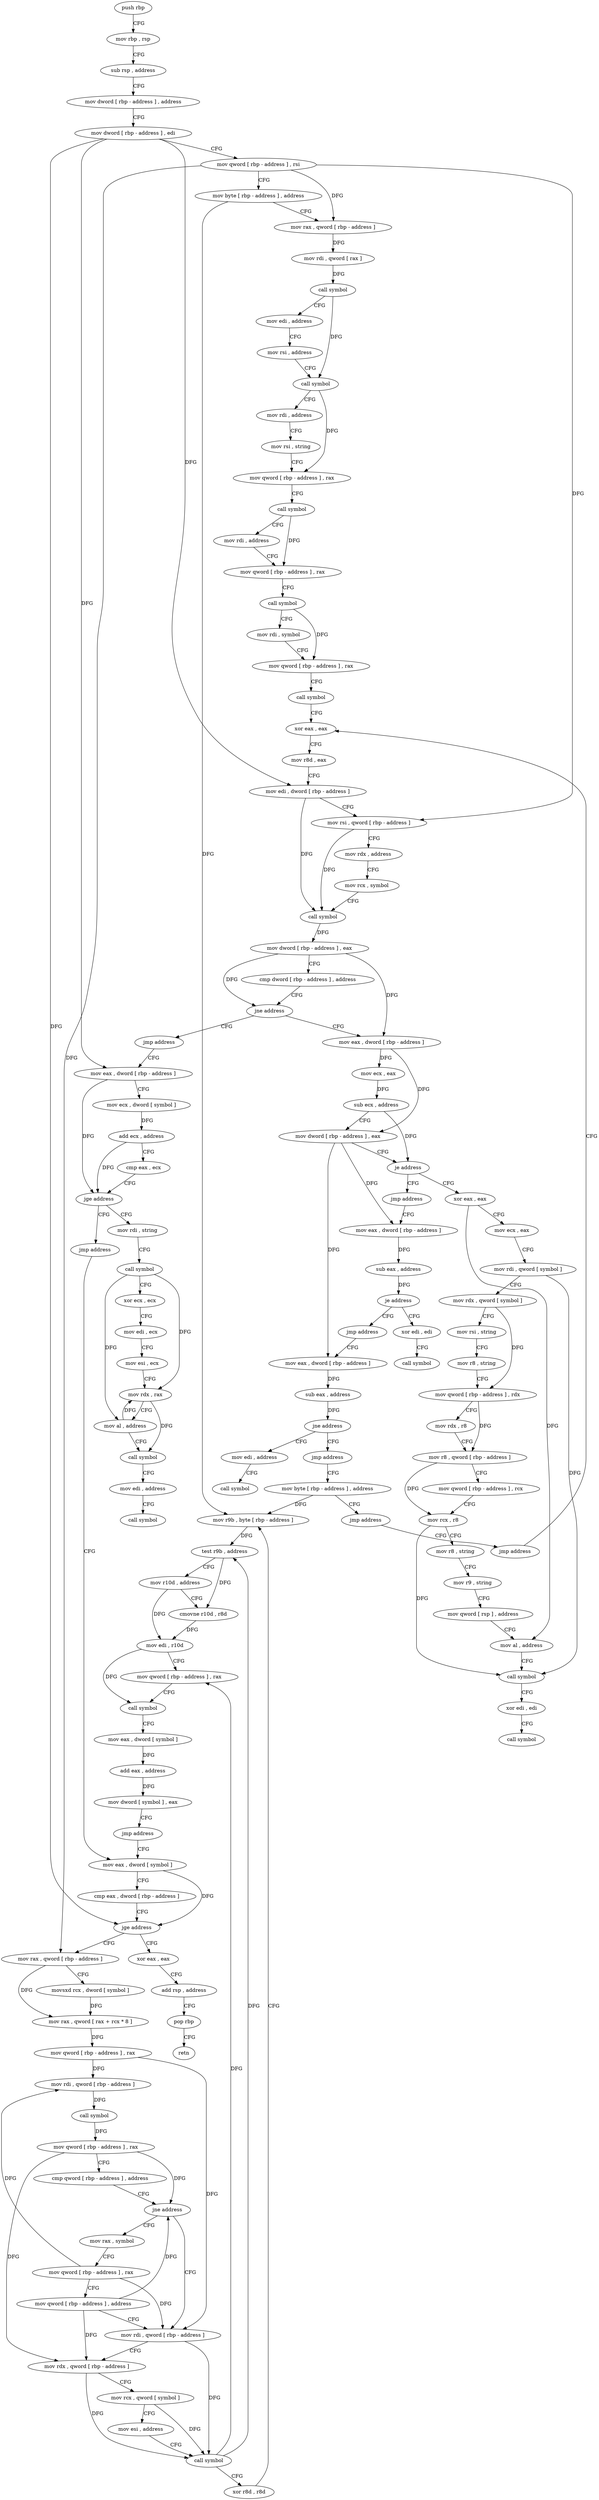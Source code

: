 digraph "func" {
"4200320" [label = "push rbp" ]
"4200321" [label = "mov rbp , rsp" ]
"4200324" [label = "sub rsp , address" ]
"4200328" [label = "mov dword [ rbp - address ] , address" ]
"4200335" [label = "mov dword [ rbp - address ] , edi" ]
"4200338" [label = "mov qword [ rbp - address ] , rsi" ]
"4200342" [label = "mov byte [ rbp - address ] , address" ]
"4200346" [label = "mov rax , qword [ rbp - address ]" ]
"4200350" [label = "mov rdi , qword [ rax ]" ]
"4200353" [label = "call symbol" ]
"4200358" [label = "mov edi , address" ]
"4200363" [label = "mov rsi , address" ]
"4200373" [label = "call symbol" ]
"4200378" [label = "mov rdi , address" ]
"4200388" [label = "mov rsi , string" ]
"4200398" [label = "mov qword [ rbp - address ] , rax" ]
"4200402" [label = "call symbol" ]
"4200407" [label = "mov rdi , address" ]
"4200417" [label = "mov qword [ rbp - address ] , rax" ]
"4200421" [label = "call symbol" ]
"4200426" [label = "mov rdi , symbol" ]
"4200436" [label = "mov qword [ rbp - address ] , rax" ]
"4200440" [label = "call symbol" ]
"4200445" [label = "xor eax , eax" ]
"4200500" [label = "mov eax , dword [ rbp - address ]" ]
"4200503" [label = "mov ecx , eax" ]
"4200505" [label = "sub ecx , address" ]
"4200511" [label = "mov dword [ rbp - address ] , eax" ]
"4200514" [label = "je address" ]
"4200577" [label = "xor eax , eax" ]
"4200520" [label = "jmp address" ]
"4200495" [label = "jmp address" ]
"4200692" [label = "mov eax , dword [ rbp - address ]" ]
"4200579" [label = "mov ecx , eax" ]
"4200581" [label = "mov rdi , qword [ symbol ]" ]
"4200589" [label = "mov rdx , qword [ symbol ]" ]
"4200597" [label = "mov rsi , string" ]
"4200607" [label = "mov r8 , string" ]
"4200617" [label = "mov qword [ rbp - address ] , rdx" ]
"4200621" [label = "mov rdx , r8" ]
"4200624" [label = "mov r8 , qword [ rbp - address ]" ]
"4200628" [label = "mov qword [ rbp - address ] , rcx" ]
"4200632" [label = "mov rcx , r8" ]
"4200635" [label = "mov r8 , string" ]
"4200645" [label = "mov r9 , string" ]
"4200655" [label = "mov qword [ rsp ] , address" ]
"4200663" [label = "mov al , address" ]
"4200665" [label = "call symbol" ]
"4200670" [label = "xor edi , edi" ]
"4200672" [label = "call symbol" ]
"4200525" [label = "mov eax , dword [ rbp - address ]" ]
"4200695" [label = "mov ecx , dword [ symbol ]" ]
"4200702" [label = "add ecx , address" ]
"4200705" [label = "cmp eax , ecx" ]
"4200707" [label = "jge address" ]
"4200754" [label = "jmp address" ]
"4200713" [label = "mov rdi , string" ]
"4200528" [label = "sub eax , address" ]
"4200533" [label = "je address" ]
"4200570" [label = "xor edi , edi" ]
"4200539" [label = "jmp address" ]
"4200759" [label = "mov eax , dword [ symbol ]" ]
"4200723" [label = "call symbol" ]
"4200728" [label = "xor ecx , ecx" ]
"4200730" [label = "mov edi , ecx" ]
"4200732" [label = "mov esi , ecx" ]
"4200734" [label = "mov rdx , rax" ]
"4200737" [label = "mov al , address" ]
"4200739" [label = "call symbol" ]
"4200744" [label = "mov edi , address" ]
"4200749" [label = "call symbol" ]
"4200572" [label = "call symbol" ]
"4200544" [label = "mov eax , dword [ rbp - address ]" ]
"4200766" [label = "cmp eax , dword [ rbp - address ]" ]
"4200769" [label = "jge address" ]
"4200922" [label = "xor eax , eax" ]
"4200775" [label = "mov rax , qword [ rbp - address ]" ]
"4200547" [label = "sub eax , address" ]
"4200550" [label = "jne address" ]
"4200677" [label = "mov edi , address" ]
"4200556" [label = "jmp address" ]
"4200924" [label = "add rsp , address" ]
"4200928" [label = "pop rbp" ]
"4200929" [label = "retn" ]
"4200779" [label = "movsxd rcx , dword [ symbol ]" ]
"4200787" [label = "mov rax , qword [ rax + rcx * 8 ]" ]
"4200791" [label = "mov qword [ rbp - address ] , rax" ]
"4200795" [label = "mov rdi , qword [ rbp - address ]" ]
"4200799" [label = "call symbol" ]
"4200804" [label = "mov qword [ rbp - address ] , rax" ]
"4200808" [label = "cmp qword [ rbp - address ] , address" ]
"4200813" [label = "jne address" ]
"4200841" [label = "mov rdi , qword [ rbp - address ]" ]
"4200819" [label = "mov rax , symbol" ]
"4200682" [label = "call symbol" ]
"4200561" [label = "mov byte [ rbp - address ] , address" ]
"4200845" [label = "mov rdx , qword [ rbp - address ]" ]
"4200849" [label = "mov rcx , qword [ symbol ]" ]
"4200857" [label = "mov esi , address" ]
"4200862" [label = "call symbol" ]
"4200867" [label = "xor r8d , r8d" ]
"4200870" [label = "mov r9b , byte [ rbp - address ]" ]
"4200874" [label = "test r9b , address" ]
"4200878" [label = "mov r10d , address" ]
"4200884" [label = "cmovne r10d , r8d" ]
"4200888" [label = "mov edi , r10d" ]
"4200891" [label = "mov qword [ rbp - address ] , rax" ]
"4200895" [label = "call symbol" ]
"4200900" [label = "mov eax , dword [ symbol ]" ]
"4200907" [label = "add eax , address" ]
"4200910" [label = "mov dword [ symbol ] , eax" ]
"4200917" [label = "jmp address" ]
"4200829" [label = "mov qword [ rbp - address ] , rax" ]
"4200833" [label = "mov qword [ rbp - address ] , address" ]
"4200565" [label = "jmp address" ]
"4200687" [label = "jmp address" ]
"4200447" [label = "mov r8d , eax" ]
"4200450" [label = "mov edi , dword [ rbp - address ]" ]
"4200453" [label = "mov rsi , qword [ rbp - address ]" ]
"4200457" [label = "mov rdx , address" ]
"4200467" [label = "mov rcx , symbol" ]
"4200477" [label = "call symbol" ]
"4200482" [label = "mov dword [ rbp - address ] , eax" ]
"4200485" [label = "cmp dword [ rbp - address ] , address" ]
"4200489" [label = "jne address" ]
"4200320" -> "4200321" [ label = "CFG" ]
"4200321" -> "4200324" [ label = "CFG" ]
"4200324" -> "4200328" [ label = "CFG" ]
"4200328" -> "4200335" [ label = "CFG" ]
"4200335" -> "4200338" [ label = "CFG" ]
"4200335" -> "4200450" [ label = "DFG" ]
"4200335" -> "4200692" [ label = "DFG" ]
"4200335" -> "4200769" [ label = "DFG" ]
"4200338" -> "4200342" [ label = "CFG" ]
"4200338" -> "4200346" [ label = "DFG" ]
"4200338" -> "4200453" [ label = "DFG" ]
"4200338" -> "4200775" [ label = "DFG" ]
"4200342" -> "4200346" [ label = "CFG" ]
"4200342" -> "4200870" [ label = "DFG" ]
"4200346" -> "4200350" [ label = "DFG" ]
"4200350" -> "4200353" [ label = "DFG" ]
"4200353" -> "4200358" [ label = "CFG" ]
"4200353" -> "4200373" [ label = "DFG" ]
"4200358" -> "4200363" [ label = "CFG" ]
"4200363" -> "4200373" [ label = "CFG" ]
"4200373" -> "4200378" [ label = "CFG" ]
"4200373" -> "4200398" [ label = "DFG" ]
"4200378" -> "4200388" [ label = "CFG" ]
"4200388" -> "4200398" [ label = "CFG" ]
"4200398" -> "4200402" [ label = "CFG" ]
"4200402" -> "4200407" [ label = "CFG" ]
"4200402" -> "4200417" [ label = "DFG" ]
"4200407" -> "4200417" [ label = "CFG" ]
"4200417" -> "4200421" [ label = "CFG" ]
"4200421" -> "4200426" [ label = "CFG" ]
"4200421" -> "4200436" [ label = "DFG" ]
"4200426" -> "4200436" [ label = "CFG" ]
"4200436" -> "4200440" [ label = "CFG" ]
"4200440" -> "4200445" [ label = "CFG" ]
"4200445" -> "4200447" [ label = "CFG" ]
"4200500" -> "4200503" [ label = "DFG" ]
"4200500" -> "4200511" [ label = "DFG" ]
"4200503" -> "4200505" [ label = "DFG" ]
"4200505" -> "4200511" [ label = "CFG" ]
"4200505" -> "4200514" [ label = "DFG" ]
"4200511" -> "4200514" [ label = "CFG" ]
"4200511" -> "4200525" [ label = "DFG" ]
"4200511" -> "4200544" [ label = "DFG" ]
"4200514" -> "4200577" [ label = "CFG" ]
"4200514" -> "4200520" [ label = "CFG" ]
"4200577" -> "4200579" [ label = "CFG" ]
"4200577" -> "4200663" [ label = "DFG" ]
"4200520" -> "4200525" [ label = "CFG" ]
"4200495" -> "4200692" [ label = "CFG" ]
"4200692" -> "4200695" [ label = "CFG" ]
"4200692" -> "4200707" [ label = "DFG" ]
"4200579" -> "4200581" [ label = "CFG" ]
"4200581" -> "4200589" [ label = "CFG" ]
"4200581" -> "4200665" [ label = "DFG" ]
"4200589" -> "4200597" [ label = "CFG" ]
"4200589" -> "4200617" [ label = "DFG" ]
"4200597" -> "4200607" [ label = "CFG" ]
"4200607" -> "4200617" [ label = "CFG" ]
"4200617" -> "4200621" [ label = "CFG" ]
"4200617" -> "4200624" [ label = "DFG" ]
"4200621" -> "4200624" [ label = "CFG" ]
"4200624" -> "4200628" [ label = "CFG" ]
"4200624" -> "4200632" [ label = "DFG" ]
"4200628" -> "4200632" [ label = "CFG" ]
"4200632" -> "4200635" [ label = "CFG" ]
"4200632" -> "4200665" [ label = "DFG" ]
"4200635" -> "4200645" [ label = "CFG" ]
"4200645" -> "4200655" [ label = "CFG" ]
"4200655" -> "4200663" [ label = "CFG" ]
"4200663" -> "4200665" [ label = "CFG" ]
"4200665" -> "4200670" [ label = "CFG" ]
"4200670" -> "4200672" [ label = "CFG" ]
"4200525" -> "4200528" [ label = "DFG" ]
"4200695" -> "4200702" [ label = "DFG" ]
"4200702" -> "4200705" [ label = "CFG" ]
"4200702" -> "4200707" [ label = "DFG" ]
"4200705" -> "4200707" [ label = "CFG" ]
"4200707" -> "4200754" [ label = "CFG" ]
"4200707" -> "4200713" [ label = "CFG" ]
"4200754" -> "4200759" [ label = "CFG" ]
"4200713" -> "4200723" [ label = "CFG" ]
"4200528" -> "4200533" [ label = "DFG" ]
"4200533" -> "4200570" [ label = "CFG" ]
"4200533" -> "4200539" [ label = "CFG" ]
"4200570" -> "4200572" [ label = "CFG" ]
"4200539" -> "4200544" [ label = "CFG" ]
"4200759" -> "4200766" [ label = "CFG" ]
"4200759" -> "4200769" [ label = "DFG" ]
"4200723" -> "4200728" [ label = "CFG" ]
"4200723" -> "4200734" [ label = "DFG" ]
"4200723" -> "4200737" [ label = "DFG" ]
"4200728" -> "4200730" [ label = "CFG" ]
"4200730" -> "4200732" [ label = "CFG" ]
"4200732" -> "4200734" [ label = "CFG" ]
"4200734" -> "4200737" [ label = "CFG" ]
"4200734" -> "4200739" [ label = "DFG" ]
"4200737" -> "4200739" [ label = "CFG" ]
"4200737" -> "4200734" [ label = "DFG" ]
"4200739" -> "4200744" [ label = "CFG" ]
"4200744" -> "4200749" [ label = "CFG" ]
"4200544" -> "4200547" [ label = "DFG" ]
"4200766" -> "4200769" [ label = "CFG" ]
"4200769" -> "4200922" [ label = "CFG" ]
"4200769" -> "4200775" [ label = "CFG" ]
"4200922" -> "4200924" [ label = "CFG" ]
"4200775" -> "4200779" [ label = "CFG" ]
"4200775" -> "4200787" [ label = "DFG" ]
"4200547" -> "4200550" [ label = "DFG" ]
"4200550" -> "4200677" [ label = "CFG" ]
"4200550" -> "4200556" [ label = "CFG" ]
"4200677" -> "4200682" [ label = "CFG" ]
"4200556" -> "4200561" [ label = "CFG" ]
"4200924" -> "4200928" [ label = "CFG" ]
"4200928" -> "4200929" [ label = "CFG" ]
"4200779" -> "4200787" [ label = "DFG" ]
"4200787" -> "4200791" [ label = "DFG" ]
"4200791" -> "4200795" [ label = "DFG" ]
"4200791" -> "4200841" [ label = "DFG" ]
"4200795" -> "4200799" [ label = "DFG" ]
"4200799" -> "4200804" [ label = "DFG" ]
"4200804" -> "4200808" [ label = "CFG" ]
"4200804" -> "4200813" [ label = "DFG" ]
"4200804" -> "4200845" [ label = "DFG" ]
"4200808" -> "4200813" [ label = "CFG" ]
"4200813" -> "4200841" [ label = "CFG" ]
"4200813" -> "4200819" [ label = "CFG" ]
"4200841" -> "4200845" [ label = "CFG" ]
"4200841" -> "4200862" [ label = "DFG" ]
"4200819" -> "4200829" [ label = "CFG" ]
"4200561" -> "4200565" [ label = "CFG" ]
"4200561" -> "4200870" [ label = "DFG" ]
"4200845" -> "4200849" [ label = "CFG" ]
"4200845" -> "4200862" [ label = "DFG" ]
"4200849" -> "4200857" [ label = "CFG" ]
"4200849" -> "4200862" [ label = "DFG" ]
"4200857" -> "4200862" [ label = "CFG" ]
"4200862" -> "4200867" [ label = "CFG" ]
"4200862" -> "4200891" [ label = "DFG" ]
"4200862" -> "4200874" [ label = "DFG" ]
"4200867" -> "4200870" [ label = "CFG" ]
"4200870" -> "4200874" [ label = "DFG" ]
"4200874" -> "4200878" [ label = "CFG" ]
"4200874" -> "4200884" [ label = "DFG" ]
"4200878" -> "4200884" [ label = "CFG" ]
"4200878" -> "4200888" [ label = "DFG" ]
"4200884" -> "4200888" [ label = "DFG" ]
"4200888" -> "4200891" [ label = "CFG" ]
"4200888" -> "4200895" [ label = "DFG" ]
"4200891" -> "4200895" [ label = "CFG" ]
"4200895" -> "4200900" [ label = "CFG" ]
"4200900" -> "4200907" [ label = "DFG" ]
"4200907" -> "4200910" [ label = "DFG" ]
"4200910" -> "4200917" [ label = "CFG" ]
"4200917" -> "4200759" [ label = "CFG" ]
"4200829" -> "4200833" [ label = "CFG" ]
"4200829" -> "4200795" [ label = "DFG" ]
"4200829" -> "4200841" [ label = "DFG" ]
"4200833" -> "4200841" [ label = "CFG" ]
"4200833" -> "4200813" [ label = "DFG" ]
"4200833" -> "4200845" [ label = "DFG" ]
"4200565" -> "4200687" [ label = "CFG" ]
"4200687" -> "4200445" [ label = "CFG" ]
"4200447" -> "4200450" [ label = "CFG" ]
"4200450" -> "4200453" [ label = "CFG" ]
"4200450" -> "4200477" [ label = "DFG" ]
"4200453" -> "4200457" [ label = "CFG" ]
"4200453" -> "4200477" [ label = "DFG" ]
"4200457" -> "4200467" [ label = "CFG" ]
"4200467" -> "4200477" [ label = "CFG" ]
"4200477" -> "4200482" [ label = "DFG" ]
"4200482" -> "4200485" [ label = "CFG" ]
"4200482" -> "4200489" [ label = "DFG" ]
"4200482" -> "4200500" [ label = "DFG" ]
"4200485" -> "4200489" [ label = "CFG" ]
"4200489" -> "4200500" [ label = "CFG" ]
"4200489" -> "4200495" [ label = "CFG" ]
}
